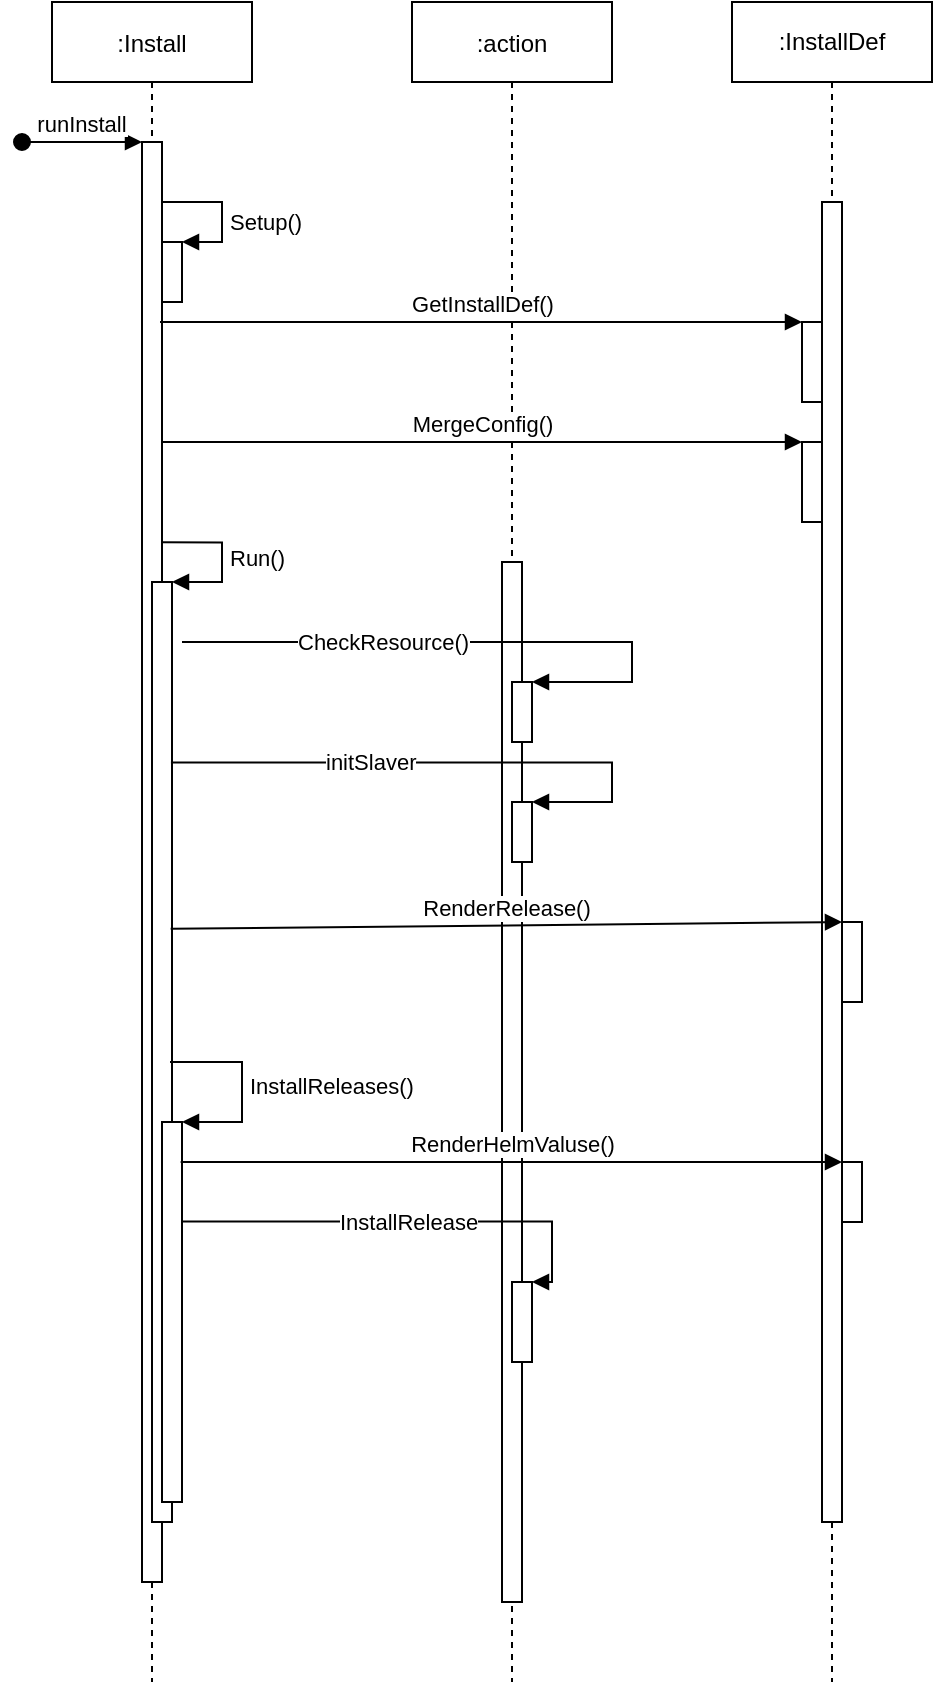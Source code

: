 <mxfile version="13.7.3" type="device"><diagram id="kgpKYQtTHZ0yAKxKKP6v" name="Page-1"><mxGraphModel dx="472" dy="997" grid="1" gridSize="10" guides="1" tooltips="1" connect="1" arrows="1" fold="1" page="1" pageScale="1" pageWidth="850" pageHeight="1100" math="0" shadow="0"><root><mxCell id="0"/><mxCell id="1" parent="0"/><mxCell id="3nuBFxr9cyL0pnOWT2aG-1" value=":Install" style="shape=umlLifeline;perimeter=lifelinePerimeter;container=1;collapsible=0;recursiveResize=0;rounded=0;shadow=0;strokeWidth=1;" parent="1" vertex="1"><mxGeometry x="120" y="80" width="100" height="840" as="geometry"/></mxCell><mxCell id="3nuBFxr9cyL0pnOWT2aG-2" value="" style="points=[];perimeter=orthogonalPerimeter;rounded=0;shadow=0;strokeWidth=1;" parent="3nuBFxr9cyL0pnOWT2aG-1" vertex="1"><mxGeometry x="45" y="70" width="10" height="720" as="geometry"/></mxCell><mxCell id="3nuBFxr9cyL0pnOWT2aG-3" value="runInstall" style="verticalAlign=bottom;startArrow=oval;endArrow=block;startSize=8;shadow=0;strokeWidth=1;" parent="3nuBFxr9cyL0pnOWT2aG-1" target="3nuBFxr9cyL0pnOWT2aG-2" edge="1"><mxGeometry relative="1" as="geometry"><mxPoint x="-15" y="70" as="sourcePoint"/></mxGeometry></mxCell><mxCell id="PY1VNWT9juMs-fljU4Do-6" value="" style="html=1;points=[];perimeter=orthogonalPerimeter;" vertex="1" parent="3nuBFxr9cyL0pnOWT2aG-1"><mxGeometry x="55" y="120" width="10" height="30" as="geometry"/></mxCell><mxCell id="PY1VNWT9juMs-fljU4Do-7" value="Setup()" style="edgeStyle=orthogonalEdgeStyle;html=1;align=left;spacingLeft=2;endArrow=block;rounded=0;entryX=1;entryY=0;exitX=1;exitY=0.211;exitDx=0;exitDy=0;exitPerimeter=0;" edge="1" target="PY1VNWT9juMs-fljU4Do-6" parent="3nuBFxr9cyL0pnOWT2aG-1" source="3nuBFxr9cyL0pnOWT2aG-2"><mxGeometry x="0.687" relative="1" as="geometry"><mxPoint x="60" y="110" as="sourcePoint"/><Array as="points"><mxPoint x="55" y="100"/><mxPoint x="85" y="100"/><mxPoint x="85" y="120"/></Array><mxPoint as="offset"/></mxGeometry></mxCell><mxCell id="PY1VNWT9juMs-fljU4Do-21" value="" style="html=1;points=[];perimeter=orthogonalPerimeter;" vertex="1" parent="3nuBFxr9cyL0pnOWT2aG-1"><mxGeometry x="50" y="290" width="10" height="470" as="geometry"/></mxCell><mxCell id="PY1VNWT9juMs-fljU4Do-22" value="Run()" style="edgeStyle=orthogonalEdgeStyle;html=1;align=left;spacingLeft=2;endArrow=block;rounded=0;entryX=1;entryY=0;exitX=0.981;exitY=0.278;exitDx=0;exitDy=0;exitPerimeter=0;" edge="1" target="PY1VNWT9juMs-fljU4Do-21" parent="3nuBFxr9cyL0pnOWT2aG-1" source="3nuBFxr9cyL0pnOWT2aG-2"><mxGeometry relative="1" as="geometry"><mxPoint x="60" y="270" as="sourcePoint"/><Array as="points"><mxPoint x="85" y="270"/><mxPoint x="85" y="290"/></Array></mxGeometry></mxCell><mxCell id="PY1VNWT9juMs-fljU4Do-32" value="" style="html=1;points=[];perimeter=orthogonalPerimeter;" vertex="1" parent="3nuBFxr9cyL0pnOWT2aG-1"><mxGeometry x="55" y="560" width="10" height="190" as="geometry"/></mxCell><mxCell id="PY1VNWT9juMs-fljU4Do-33" value="InstallReleases()" style="edgeStyle=orthogonalEdgeStyle;html=1;align=left;spacingLeft=2;endArrow=block;rounded=0;entryX=1;entryY=0;" edge="1" target="PY1VNWT9juMs-fljU4Do-32" parent="3nuBFxr9cyL0pnOWT2aG-1"><mxGeometry relative="1" as="geometry"><mxPoint x="59" y="530" as="sourcePoint"/><Array as="points"><mxPoint x="59" y="530"/><mxPoint x="95" y="530"/><mxPoint x="95" y="560"/></Array></mxGeometry></mxCell><mxCell id="3nuBFxr9cyL0pnOWT2aG-5" value=":action" style="shape=umlLifeline;perimeter=lifelinePerimeter;container=1;collapsible=0;recursiveResize=0;rounded=0;shadow=0;strokeWidth=1;" parent="1" vertex="1"><mxGeometry x="300" y="80" width="100" height="840" as="geometry"/></mxCell><mxCell id="3nuBFxr9cyL0pnOWT2aG-6" value="" style="points=[];perimeter=orthogonalPerimeter;rounded=0;shadow=0;strokeWidth=1;" parent="3nuBFxr9cyL0pnOWT2aG-5" vertex="1"><mxGeometry x="45" y="280" width="10" height="520" as="geometry"/></mxCell><mxCell id="PY1VNWT9juMs-fljU4Do-23" value="" style="html=1;points=[];perimeter=orthogonalPerimeter;" vertex="1" parent="3nuBFxr9cyL0pnOWT2aG-5"><mxGeometry x="50" y="340" width="10" height="30" as="geometry"/></mxCell><mxCell id="PY1VNWT9juMs-fljU4Do-25" value="" style="html=1;points=[];perimeter=orthogonalPerimeter;" vertex="1" parent="3nuBFxr9cyL0pnOWT2aG-5"><mxGeometry x="50" y="400" width="10" height="30" as="geometry"/></mxCell><mxCell id="PY1VNWT9juMs-fljU4Do-9" value=":InstallDef" style="shape=umlLifeline;perimeter=lifelinePerimeter;whiteSpace=wrap;html=1;container=1;collapsible=0;recursiveResize=0;outlineConnect=0;" vertex="1" parent="1"><mxGeometry x="460" y="80" width="100" height="840" as="geometry"/></mxCell><mxCell id="PY1VNWT9juMs-fljU4Do-11" value="" style="html=1;points=[];perimeter=orthogonalPerimeter;" vertex="1" parent="PY1VNWT9juMs-fljU4Do-9"><mxGeometry x="45" y="100" width="10" height="660" as="geometry"/></mxCell><mxCell id="PY1VNWT9juMs-fljU4Do-39" value="" style="html=1;points=[];perimeter=orthogonalPerimeter;" vertex="1" parent="PY1VNWT9juMs-fljU4Do-9"><mxGeometry x="55" y="580" width="10" height="30" as="geometry"/></mxCell><mxCell id="PY1VNWT9juMs-fljU4Do-29" value="" style="html=1;points=[];perimeter=orthogonalPerimeter;" vertex="1" parent="PY1VNWT9juMs-fljU4Do-9"><mxGeometry x="55" y="460" width="10" height="40" as="geometry"/></mxCell><mxCell id="PY1VNWT9juMs-fljU4Do-14" value="" style="html=1;points=[];perimeter=orthogonalPerimeter;" vertex="1" parent="1"><mxGeometry x="495" y="240" width="10" height="40" as="geometry"/></mxCell><mxCell id="PY1VNWT9juMs-fljU4Do-15" value="GetInstallDef()" style="html=1;verticalAlign=bottom;endArrow=block;entryX=0;entryY=0;" edge="1" target="PY1VNWT9juMs-fljU4Do-14" parent="1"><mxGeometry relative="1" as="geometry"><mxPoint x="174" y="240" as="sourcePoint"/></mxGeometry></mxCell><mxCell id="PY1VNWT9juMs-fljU4Do-17" value="" style="html=1;points=[];perimeter=orthogonalPerimeter;" vertex="1" parent="1"><mxGeometry x="495" y="300" width="10" height="40" as="geometry"/></mxCell><mxCell id="PY1VNWT9juMs-fljU4Do-18" value="MergeConfig()" style="html=1;verticalAlign=bottom;endArrow=block;entryX=0;entryY=0;" edge="1" target="PY1VNWT9juMs-fljU4Do-17" parent="1"><mxGeometry relative="1" as="geometry"><mxPoint x="175" y="300" as="sourcePoint"/></mxGeometry></mxCell><mxCell id="PY1VNWT9juMs-fljU4Do-30" value="RenderRelease()" style="html=1;verticalAlign=bottom;endArrow=block;entryX=0;entryY=0;exitX=0.933;exitY=0.369;exitDx=0;exitDy=0;exitPerimeter=0;" edge="1" target="PY1VNWT9juMs-fljU4Do-29" parent="1" source="PY1VNWT9juMs-fljU4Do-21"><mxGeometry relative="1" as="geometry"><mxPoint x="190" y="540" as="sourcePoint"/></mxGeometry></mxCell><mxCell id="PY1VNWT9juMs-fljU4Do-40" value="RenderHelmValuse()" style="html=1;verticalAlign=bottom;endArrow=block;entryX=0;entryY=0;exitX=0.933;exitY=0.105;exitDx=0;exitDy=0;exitPerimeter=0;" edge="1" target="PY1VNWT9juMs-fljU4Do-39" parent="1" source="PY1VNWT9juMs-fljU4Do-32"><mxGeometry relative="1" as="geometry"><mxPoint x="200" y="640" as="sourcePoint"/></mxGeometry></mxCell><mxCell id="PY1VNWT9juMs-fljU4Do-24" value="CheckResource()" style="edgeStyle=orthogonalEdgeStyle;html=1;align=left;spacingLeft=2;endArrow=block;rounded=0;entryX=1;entryY=0;" edge="1" target="PY1VNWT9juMs-fljU4Do-23" parent="1"><mxGeometry x="-0.633" relative="1" as="geometry"><mxPoint x="185" y="400" as="sourcePoint"/><Array as="points"><mxPoint x="410" y="400"/><mxPoint x="410" y="420"/></Array><mxPoint as="offset"/></mxGeometry></mxCell><mxCell id="PY1VNWT9juMs-fljU4Do-42" value="" style="html=1;points=[];perimeter=orthogonalPerimeter;" vertex="1" parent="1"><mxGeometry x="350" y="720" width="10" height="40" as="geometry"/></mxCell><mxCell id="PY1VNWT9juMs-fljU4Do-43" value="InstallRelease" style="edgeStyle=orthogonalEdgeStyle;html=1;align=left;spacingLeft=2;endArrow=block;rounded=0;entryX=1;entryY=0;exitX=0.957;exitY=0.262;exitDx=0;exitDy=0;exitPerimeter=0;" edge="1" target="PY1VNWT9juMs-fljU4Do-42" parent="1" source="PY1VNWT9juMs-fljU4Do-32"><mxGeometry x="-0.332" relative="1" as="geometry"><mxPoint x="195" y="670" as="sourcePoint"/><Array as="points"><mxPoint x="370" y="690"/><mxPoint x="370" y="720"/></Array><mxPoint as="offset"/></mxGeometry></mxCell><mxCell id="PY1VNWT9juMs-fljU4Do-26" value="initSlaver" style="edgeStyle=orthogonalEdgeStyle;html=1;align=left;spacingLeft=2;endArrow=block;rounded=0;entryX=1;entryY=0;exitX=0.947;exitY=0.192;exitDx=0;exitDy=0;exitPerimeter=0;" edge="1" target="PY1VNWT9juMs-fljU4Do-25" parent="1" source="PY1VNWT9juMs-fljU4Do-21"><mxGeometry x="-0.471" relative="1" as="geometry"><mxPoint x="185" y="470" as="sourcePoint"/><Array as="points"><mxPoint x="400" y="460"/><mxPoint x="400" y="480"/></Array><mxPoint as="offset"/></mxGeometry></mxCell></root></mxGraphModel></diagram></mxfile>